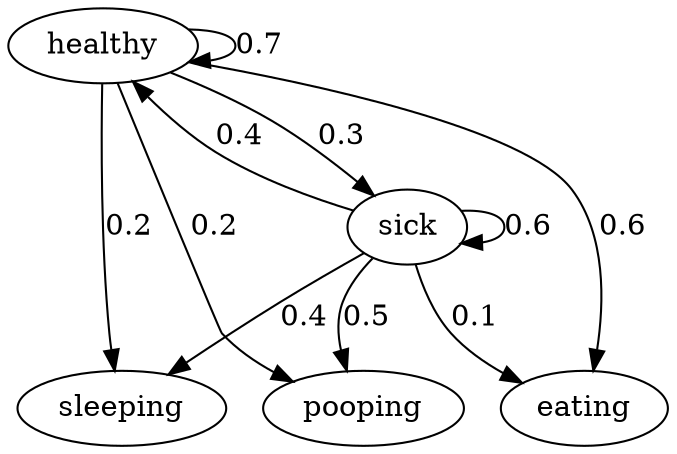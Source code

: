 digraph  {
healthy;
sick;
sleeping;
eating;
pooping;
healthy -> healthy  [key=0, weight="0.7", label="0.7"];
healthy -> sick  [key=0, weight="0.3", label="0.3"];
healthy -> sleeping  [key=0, weight="0.2", label="0.2"];
healthy -> eating  [key=0, weight="0.6", label="0.6"];
healthy -> pooping  [key=0, weight="0.2", label="0.2"];
sick -> healthy  [key=0, weight="0.4", label="0.4"];
sick -> sick  [key=0, weight="0.6", label="0.6"];
sick -> sleeping  [key=0, weight="0.4", label="0.4"];
sick -> eating  [key=0, weight="0.1", label="0.1"];
sick -> pooping  [key=0, weight="0.5", label="0.5"];
}
